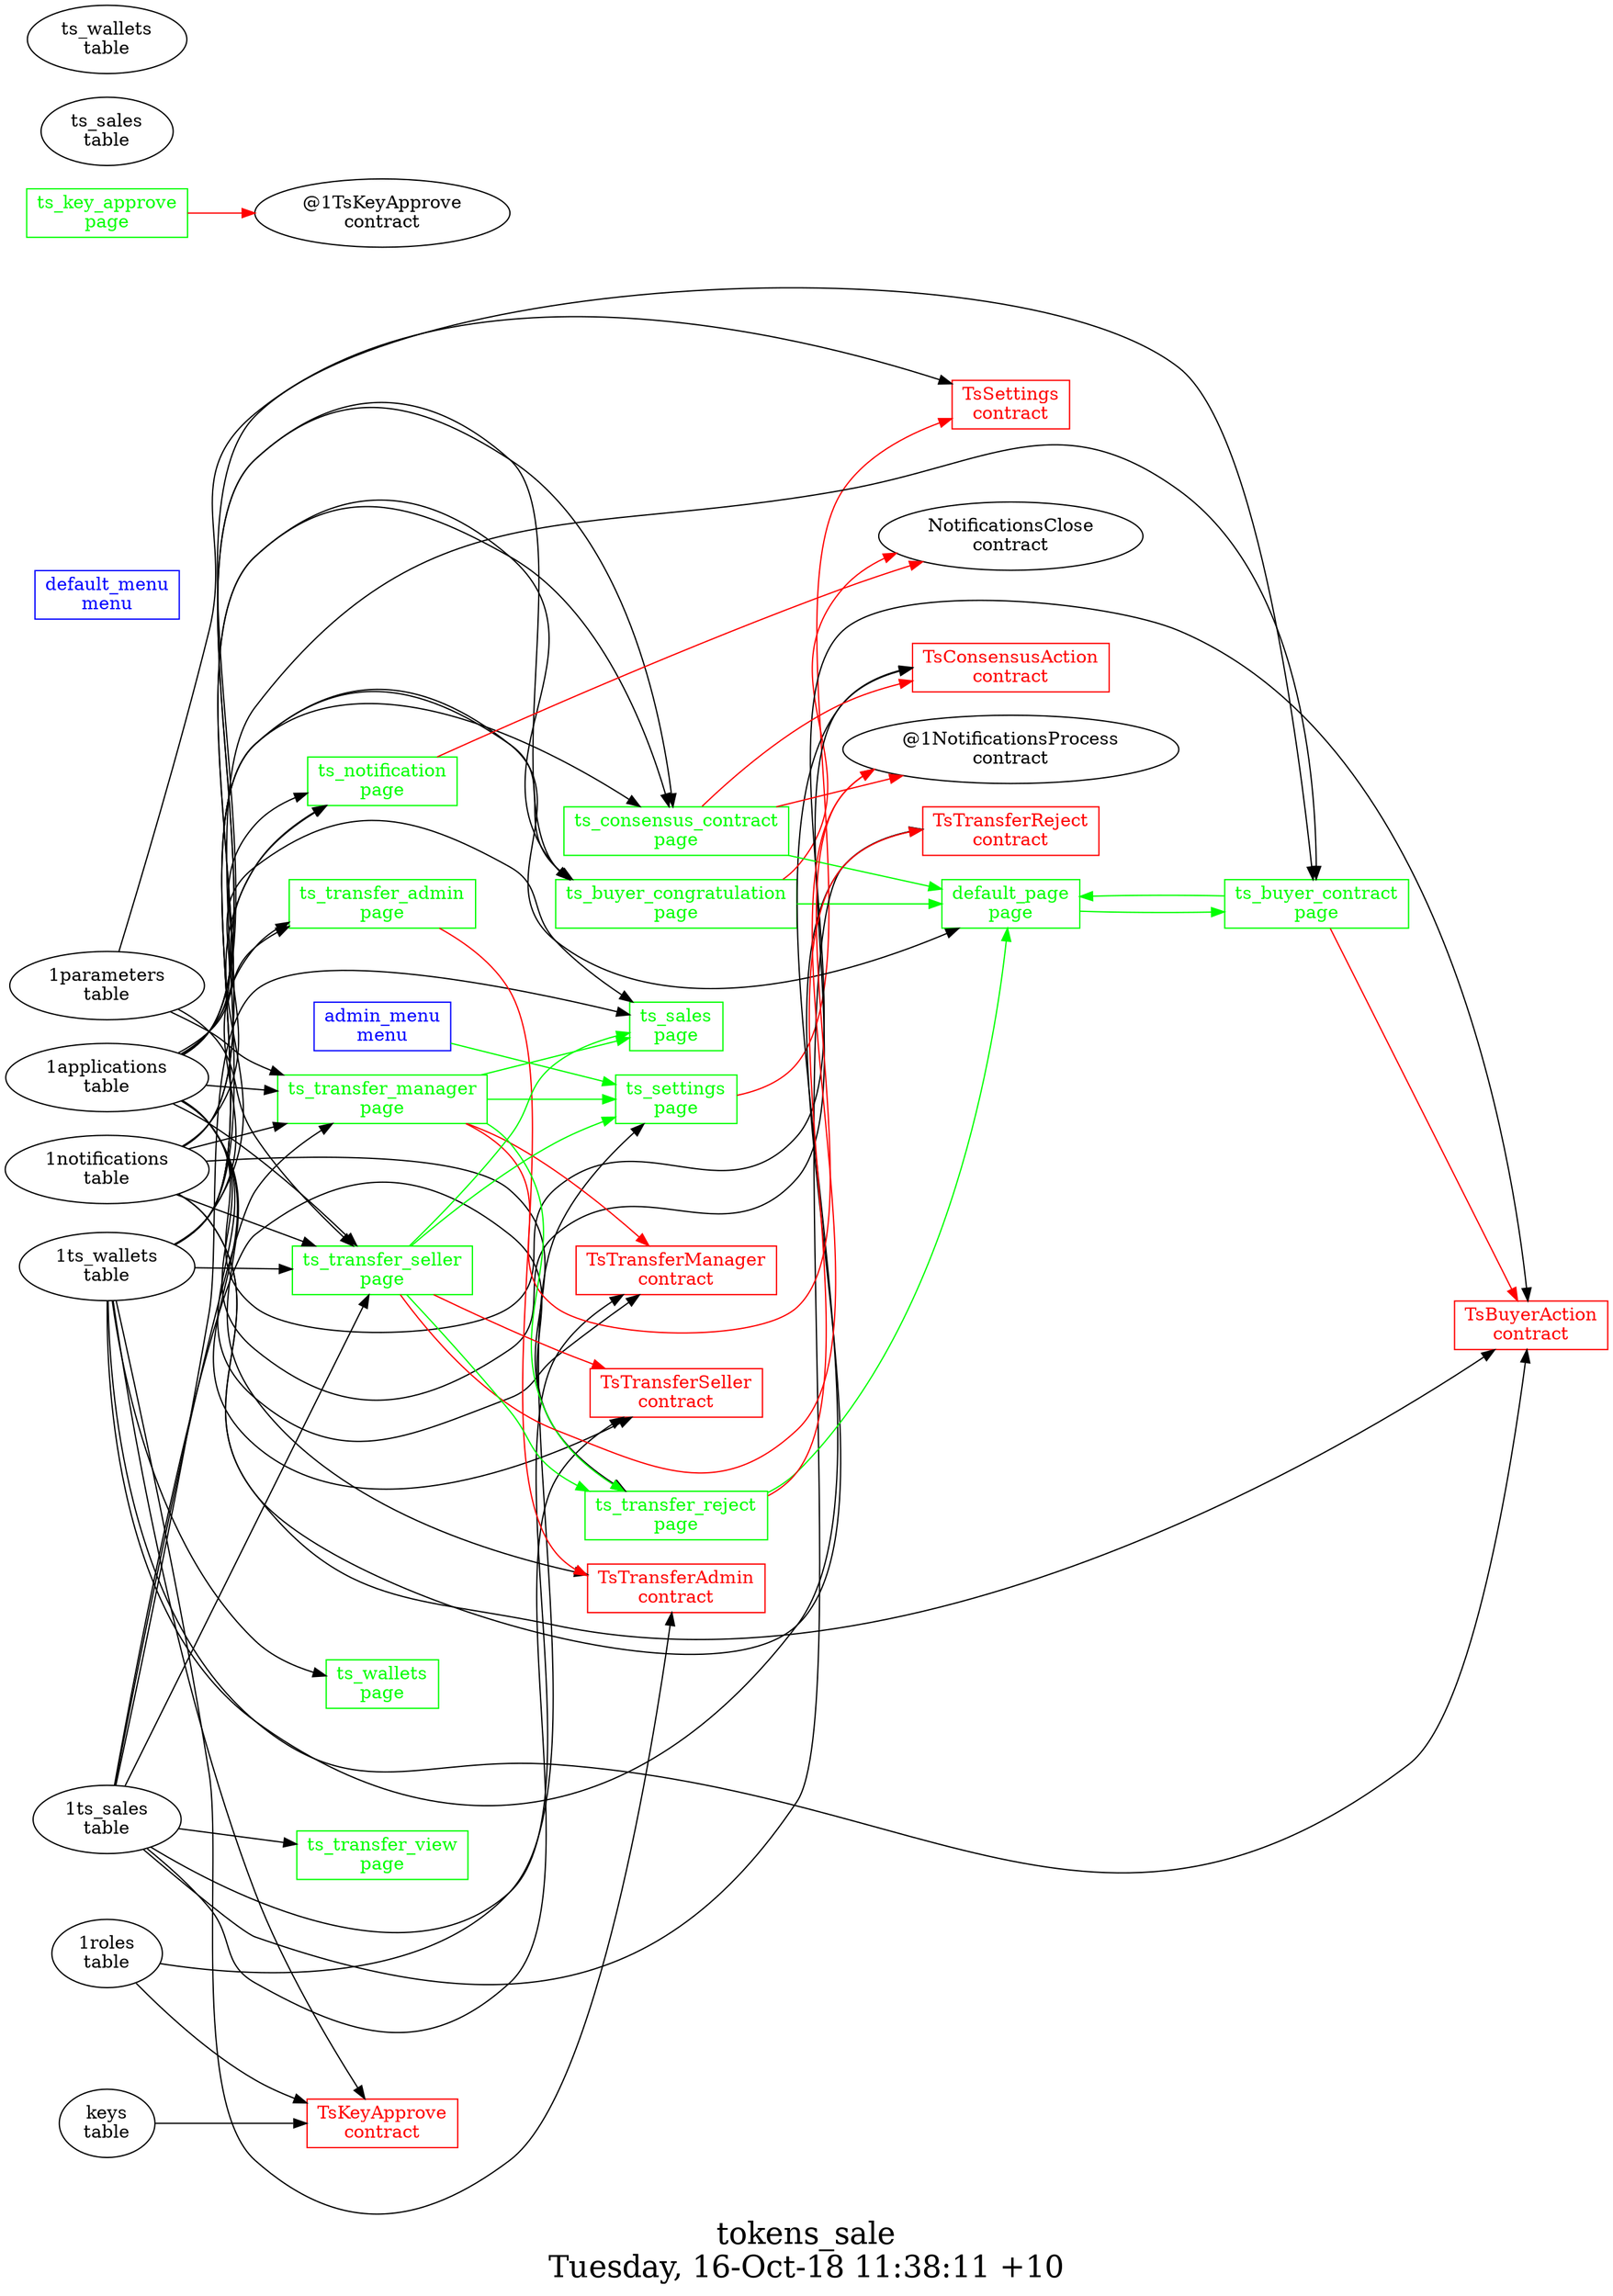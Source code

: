 digraph G {
fontsize="24";
label="tokens_sale\nTuesday, 16-Oct-18 11:38:11 +10";
nojustify=true;
ordering=out;
rankdir=LR;
size="30";
"admin_menu\nmenu" -> "ts_settings\npage"  [ color=green ]
"admin_menu\nmenu" [color=blue, fontcolor=blue, group=menus, shape=record];
"default_menu\nmenu" [color=blue, fontcolor=blue, group=menus, shape=record];
"1ts_wallets\ntable" -> "default_page\npage"
"default_page\npage" -> "ts_buyer_contract\npage"  [ color=green ]
"default_page\npage" [color=green, fontcolor=green, group=pages, shape=record];
"ts_buyer_congratulation\npage" -> "NotificationsClose\ncontract"  [ color=red ]
"1applications\ntable" -> "ts_buyer_congratulation\npage"
"1notifications\ntable" -> "ts_buyer_congratulation\npage"
"1ts_wallets\ntable" -> "ts_buyer_congratulation\npage"
"ts_buyer_congratulation\npage" -> "default_page\npage"  [ color=green ]
"ts_buyer_congratulation\npage" [color=green, fontcolor=green, group=pages, shape=record];
"ts_buyer_contract\npage" -> "TsBuyerAction\ncontract"  [ color=red ]
"1applications\ntable" -> "ts_buyer_contract\npage"
"1ts_wallets\ntable" -> "ts_buyer_contract\npage"
"ts_buyer_contract\npage" -> "default_page\npage"  [ color=green ]
"ts_buyer_contract\npage" [color=green, fontcolor=green, group=pages, shape=record];
"ts_consensus_contract\npage" -> "TsConsensusAction\ncontract"  [ color=red ]
"ts_consensus_contract\npage" -> "@1NotificationsProcess\ncontract"  [ color=red ]
"1applications\ntable" -> "ts_consensus_contract\npage"
"1notifications\ntable" -> "ts_consensus_contract\npage"
"1ts_wallets\ntable" -> "ts_consensus_contract\npage"
"ts_consensus_contract\npage" -> "default_page\npage"  [ color=green ]
"ts_consensus_contract\npage" [color=green, fontcolor=green, group=pages, shape=record];
"ts_key_approve\npage" -> "@1TsKeyApprove\ncontract"  [ color=red ]
"ts_key_approve\npage" [color=green, fontcolor=green, group=pages, shape=record];
"ts_notification\npage" -> "NotificationsClose\ncontract"  [ color=red ]
"1applications\ntable" -> "ts_notification\npage"
"1notifications\ntable" -> "ts_notification\npage"
"1ts_wallets\ntable" -> "ts_notification\npage"
"ts_notification\npage" [color=green, fontcolor=green, group=pages, shape=record];
"1applications\ntable" -> "ts_sales\npage"
"1ts_sales\ntable" -> "ts_sales\npage"
"ts_sales\npage" [color=green, fontcolor=green, group=pages, shape=record];
"ts_settings\npage" -> "TsSettings\ncontract"  [ color=red ]
"1roles\ntable" -> "ts_settings\npage"
"ts_settings\npage" [color=green, fontcolor=green, group=pages, shape=record];
"ts_transfer_admin\npage" -> "TsTransferAdmin\ncontract"  [ color=red ]
"1applications\ntable" -> "ts_transfer_admin\npage"
"1ts_wallets\ntable" -> "ts_transfer_admin\npage"
"ts_transfer_admin\npage" [color=green, fontcolor=green, group=pages, shape=record];
"ts_transfer_manager\npage" -> "TsTransferManager\ncontract"  [ color=red ]
"ts_transfer_manager\npage" -> "@1NotificationsProcess\ncontract"  [ color=red ]
"1applications\ntable" -> "ts_transfer_manager\npage"
"1notifications\ntable" -> "ts_transfer_manager\npage"
"1ts_sales\ntable" -> "ts_transfer_manager\npage"
"1parameters\ntable" -> "ts_transfer_manager\npage"
"ts_transfer_manager\npage" -> "ts_transfer_reject\npage"  [ color=green ]
"ts_transfer_manager\npage" -> "ts_sales\npage"  [ color=green ]
"ts_transfer_manager\npage" -> "ts_settings\npage"  [ color=green ]
"ts_transfer_manager\npage" [color=green, fontcolor=green, group=pages, shape=record];
"ts_transfer_reject\npage" -> "TsTransferReject\ncontract"  [ color=red ]
"1notifications\ntable" -> "ts_transfer_reject\npage"
"1ts_sales\ntable" -> "ts_transfer_reject\npage"
"ts_transfer_reject\npage" -> "default_page\npage"  [ color=green ]
"ts_transfer_reject\npage" [color=green, fontcolor=green, group=pages, shape=record];
"ts_transfer_seller\npage" -> "TsTransferSeller\ncontract"  [ color=red ]
"ts_transfer_seller\npage" -> "@1NotificationsProcess\ncontract"  [ color=red ]
"1applications\ntable" -> "ts_transfer_seller\npage"
"1notifications\ntable" -> "ts_transfer_seller\npage"
"1ts_sales\ntable" -> "ts_transfer_seller\npage"
"1ts_wallets\ntable" -> "ts_transfer_seller\npage"
"1parameters\ntable" -> "ts_transfer_seller\npage"
"ts_transfer_seller\npage" -> "ts_transfer_reject\npage"  [ color=green ]
"ts_transfer_seller\npage" -> "ts_sales\npage"  [ color=green ]
"ts_transfer_seller\npage" -> "ts_settings\npage"  [ color=green ]
"ts_transfer_seller\npage" [color=green, fontcolor=green, group=pages, shape=record];
"1ts_sales\ntable" -> "ts_transfer_view\npage"
"ts_transfer_view\npage" [color=green, fontcolor=green, group=pages, shape=record];
"1ts_wallets\ntable" -> "ts_wallets\npage"
"ts_wallets\npage" [color=green, fontcolor=green, group=pages, shape=record];
"1applications\ntable" -> "TsBuyerAction\ncontract"
"1ts_wallets\ntable" -> "TsBuyerAction\ncontract"
"1notifications\ntable" -> "TsBuyerAction\ncontract"
"TsBuyerAction\ncontract" [color=red, fontcolor=red, group=contracts, shape=record];
"1applications\ntable" -> "TsConsensusAction\ncontract"
"1ts_wallets\ntable" -> "TsConsensusAction\ncontract"
"TsConsensusAction\ncontract" [color=red, fontcolor=red, group=contracts, shape=record];
"1ts_wallets\ntable" -> "TsKeyApprove\ncontract"
"keys\ntable" -> "TsKeyApprove\ncontract"
"1roles\ntable" -> "TsKeyApprove\ncontract"
"TsKeyApprove\ncontract" [color=red, fontcolor=red, group=contracts, shape=record];
"1parameters\ntable" -> "TsSettings\ncontract"
"TsSettings\ncontract" [color=red, fontcolor=red, group=contracts, shape=record];
"1applications\ntable" -> "TsTransferAdmin\ncontract"
"1ts_wallets\ntable" -> "TsTransferAdmin\ncontract"
"TsTransferAdmin\ncontract" [color=red, fontcolor=red, group=contracts, shape=record];
"1applications\ntable" -> "TsTransferManager\ncontract"
"1ts_sales\ntable" -> "TsTransferManager\ncontract"
"TsTransferManager\ncontract" [color=red, fontcolor=red, group=contracts, shape=record];
"1notifications\ntable" -> "TsTransferReject\ncontract"
"1ts_sales\ntable" -> "TsTransferReject\ncontract"
"TsTransferReject\ncontract" [color=red, fontcolor=red, group=contracts, shape=record];
"1applications\ntable" -> "TsTransferSeller\ncontract"
"1ts_sales\ntable" -> "TsTransferSeller\ncontract"
"TsTransferSeller\ncontract" [color=red, fontcolor=red, group=contracts, shape=record];
"ts_sales\ntable" [color="", fontcolor="", group=tables, shape=""];
"ts_wallets\ntable" [color="", fontcolor="", group=tables, shape=""];
}
